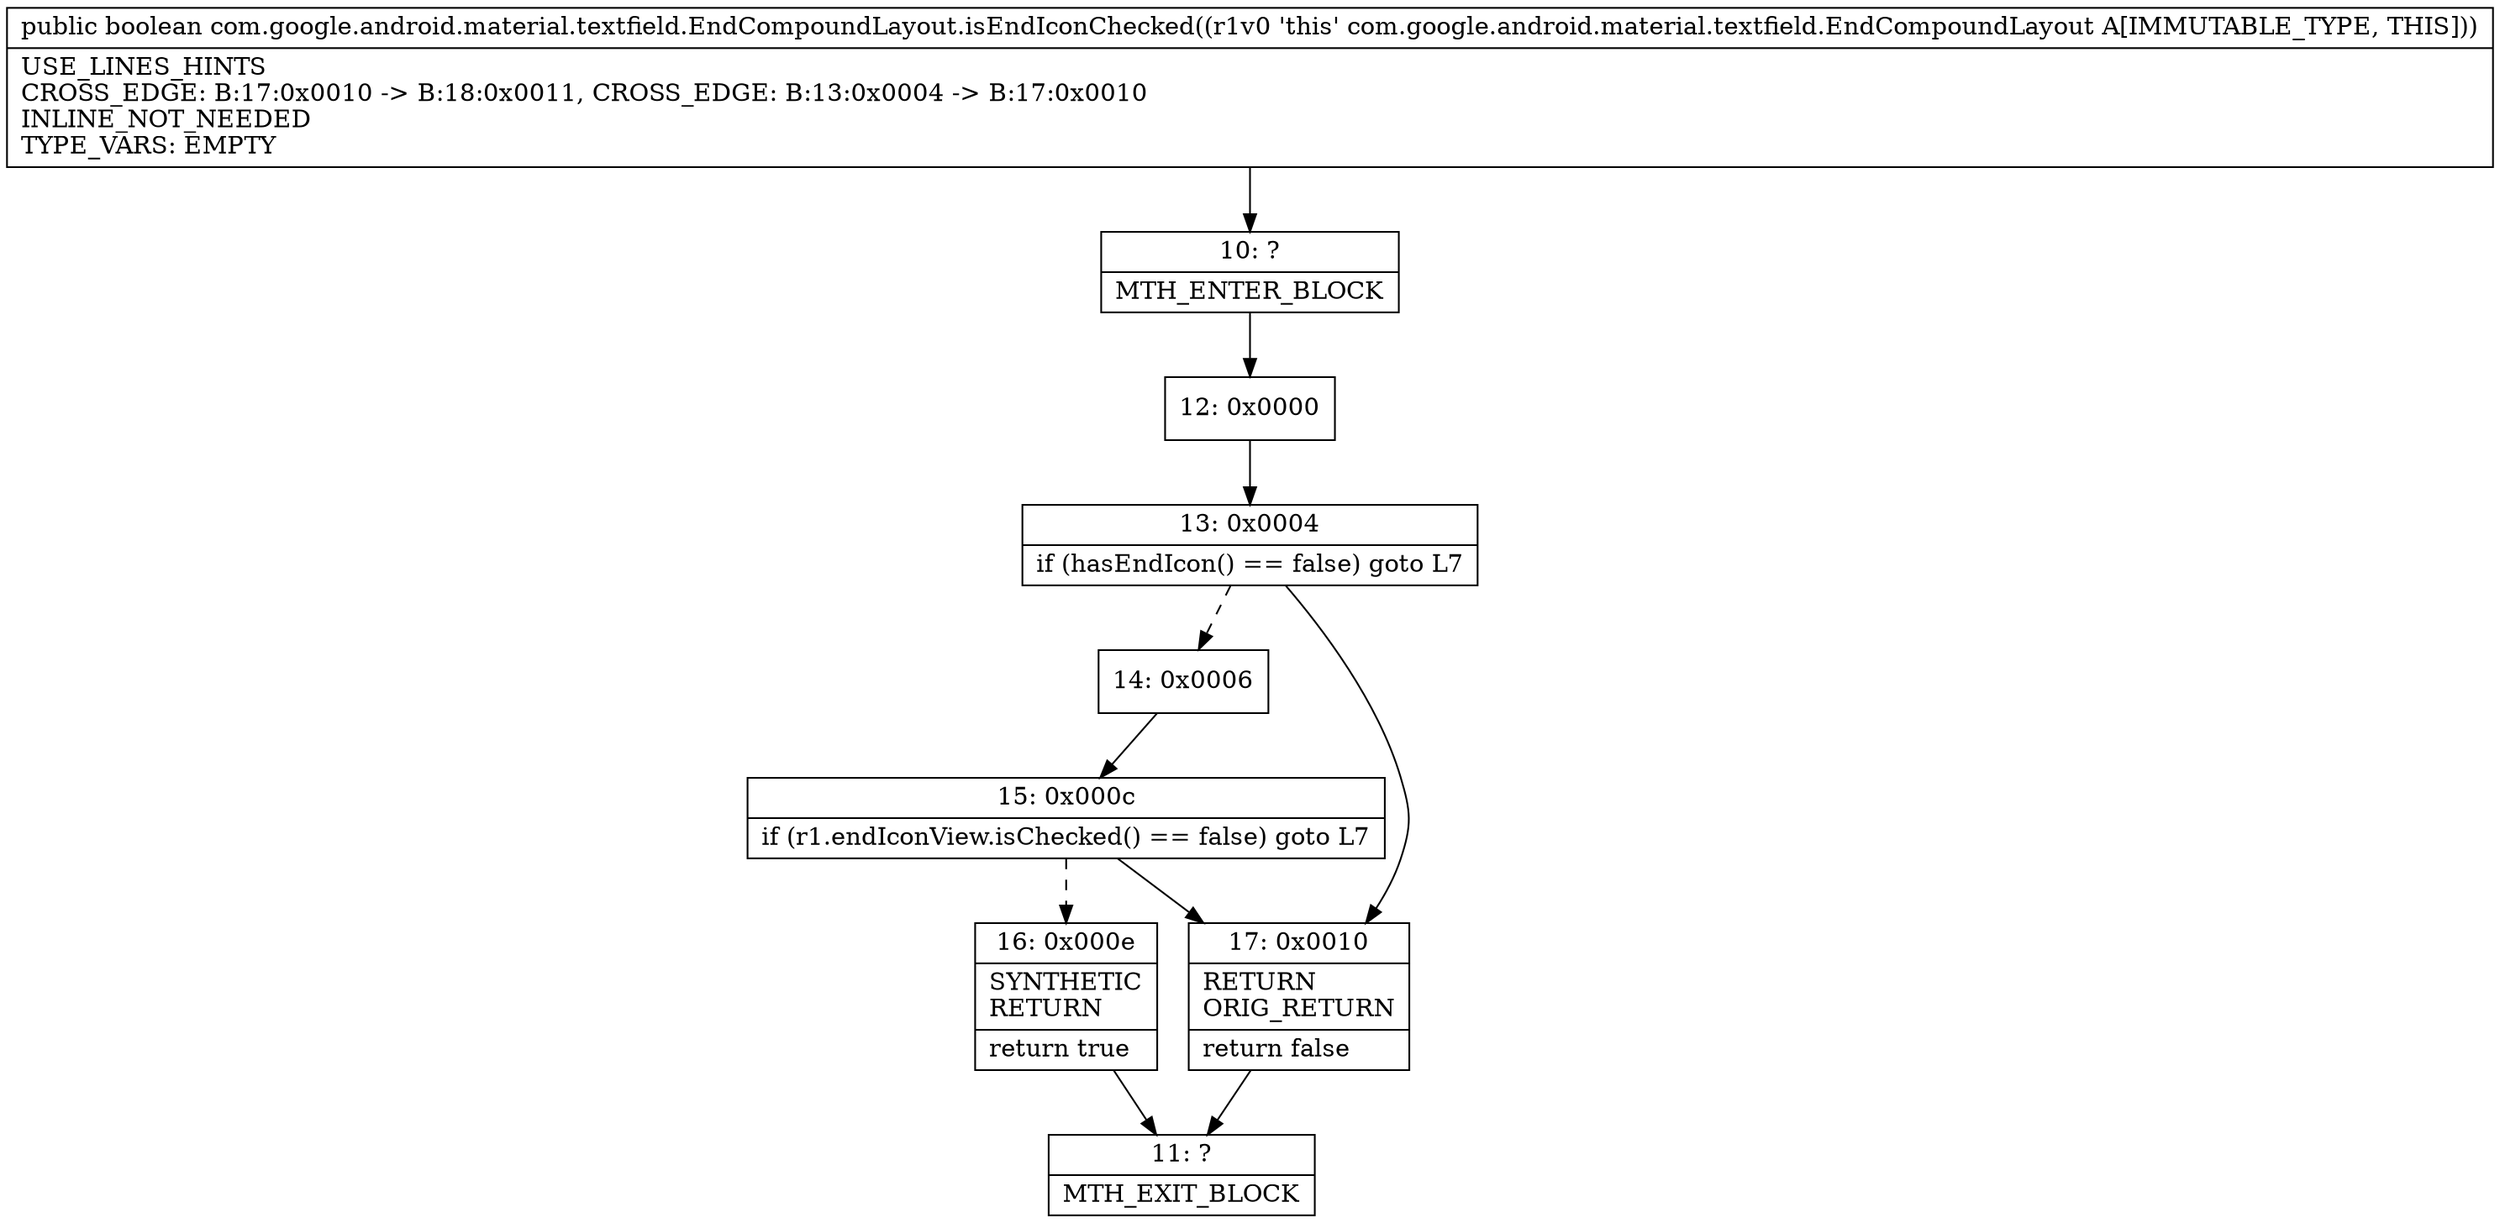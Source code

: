 digraph "CFG forcom.google.android.material.textfield.EndCompoundLayout.isEndIconChecked()Z" {
Node_10 [shape=record,label="{10\:\ ?|MTH_ENTER_BLOCK\l}"];
Node_12 [shape=record,label="{12\:\ 0x0000}"];
Node_13 [shape=record,label="{13\:\ 0x0004|if (hasEndIcon() == false) goto L7\l}"];
Node_14 [shape=record,label="{14\:\ 0x0006}"];
Node_15 [shape=record,label="{15\:\ 0x000c|if (r1.endIconView.isChecked() == false) goto L7\l}"];
Node_16 [shape=record,label="{16\:\ 0x000e|SYNTHETIC\lRETURN\l|return true\l}"];
Node_11 [shape=record,label="{11\:\ ?|MTH_EXIT_BLOCK\l}"];
Node_17 [shape=record,label="{17\:\ 0x0010|RETURN\lORIG_RETURN\l|return false\l}"];
MethodNode[shape=record,label="{public boolean com.google.android.material.textfield.EndCompoundLayout.isEndIconChecked((r1v0 'this' com.google.android.material.textfield.EndCompoundLayout A[IMMUTABLE_TYPE, THIS]))  | USE_LINES_HINTS\lCROSS_EDGE: B:17:0x0010 \-\> B:18:0x0011, CROSS_EDGE: B:13:0x0004 \-\> B:17:0x0010\lINLINE_NOT_NEEDED\lTYPE_VARS: EMPTY\l}"];
MethodNode -> Node_10;Node_10 -> Node_12;
Node_12 -> Node_13;
Node_13 -> Node_14[style=dashed];
Node_13 -> Node_17;
Node_14 -> Node_15;
Node_15 -> Node_16[style=dashed];
Node_15 -> Node_17;
Node_16 -> Node_11;
Node_17 -> Node_11;
}

